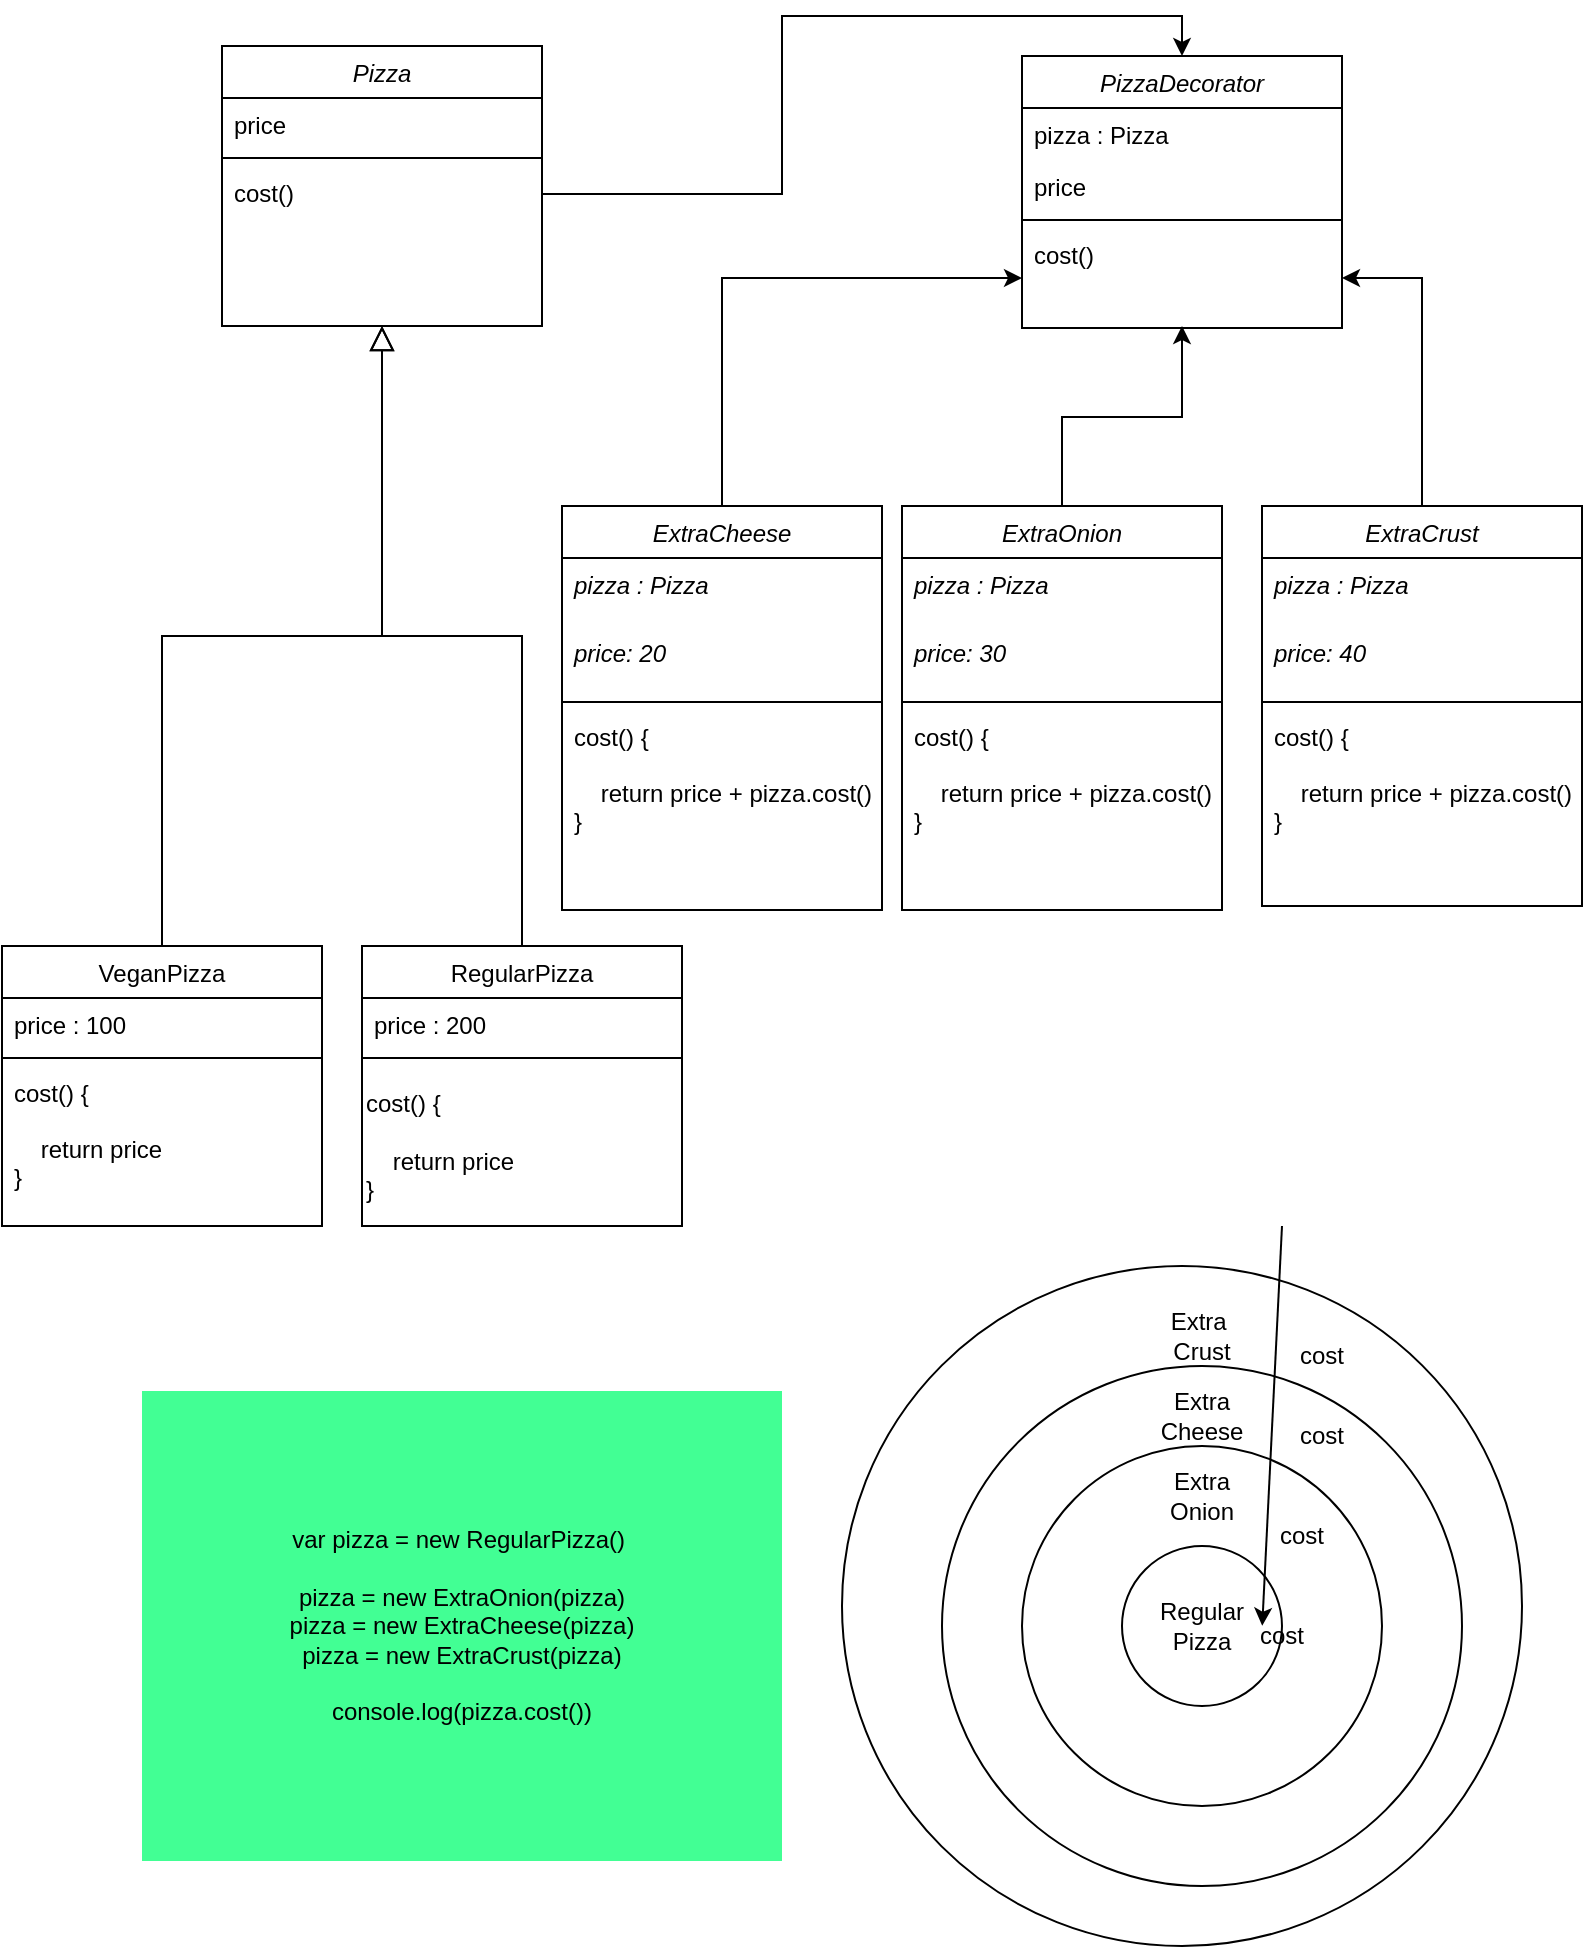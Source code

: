 <mxfile version="16.5.6" type="github">
  <diagram id="YkzmL43ZtJKFJGWKO7Qc" name="Page-1">
    <mxGraphModel dx="1422" dy="762" grid="1" gridSize="10" guides="1" tooltips="1" connect="1" arrows="1" fold="1" page="1" pageScale="1" pageWidth="850" pageHeight="1100" math="0" shadow="0">
      <root>
        <mxCell id="0" />
        <mxCell id="1" parent="0" />
        <mxCell id="GeSmKO4FbiWc6Ok3OQrn-1" value="Pizza" style="swimlane;fontStyle=2;align=center;verticalAlign=top;childLayout=stackLayout;horizontal=1;startSize=26;horizontalStack=0;resizeParent=1;resizeLast=0;collapsible=1;marginBottom=0;rounded=0;shadow=0;strokeWidth=1;" vertex="1" parent="1">
          <mxGeometry x="140" y="40" width="160" height="140" as="geometry">
            <mxRectangle x="140" y="40" width="160" height="26" as="alternateBounds" />
          </mxGeometry>
        </mxCell>
        <mxCell id="GeSmKO4FbiWc6Ok3OQrn-2" value="price" style="text;align=left;verticalAlign=top;spacingLeft=4;spacingRight=4;overflow=hidden;rotatable=0;points=[[0,0.5],[1,0.5]];portConstraint=eastwest;" vertex="1" parent="GeSmKO4FbiWc6Ok3OQrn-1">
          <mxGeometry y="26" width="160" height="26" as="geometry" />
        </mxCell>
        <mxCell id="GeSmKO4FbiWc6Ok3OQrn-5" value="" style="line;html=1;strokeWidth=1;align=left;verticalAlign=middle;spacingTop=-1;spacingLeft=3;spacingRight=3;rotatable=0;labelPosition=right;points=[];portConstraint=eastwest;" vertex="1" parent="GeSmKO4FbiWc6Ok3OQrn-1">
          <mxGeometry y="52" width="160" height="8" as="geometry" />
        </mxCell>
        <mxCell id="GeSmKO4FbiWc6Ok3OQrn-6" value="cost()" style="text;align=left;verticalAlign=top;spacingLeft=4;spacingRight=4;overflow=hidden;rotatable=0;points=[[0,0.5],[1,0.5]];portConstraint=eastwest;" vertex="1" parent="GeSmKO4FbiWc6Ok3OQrn-1">
          <mxGeometry y="60" width="160" height="28" as="geometry" />
        </mxCell>
        <mxCell id="GeSmKO4FbiWc6Ok3OQrn-7" value="VeganPizza" style="swimlane;fontStyle=0;align=center;verticalAlign=top;childLayout=stackLayout;horizontal=1;startSize=26;horizontalStack=0;resizeParent=1;resizeLast=0;collapsible=1;marginBottom=0;rounded=0;shadow=0;strokeWidth=1;" vertex="1" parent="1">
          <mxGeometry x="30" y="490" width="160" height="140" as="geometry">
            <mxRectangle x="130" y="380" width="160" height="26" as="alternateBounds" />
          </mxGeometry>
        </mxCell>
        <mxCell id="GeSmKO4FbiWc6Ok3OQrn-8" value="price : 100" style="text;align=left;verticalAlign=top;spacingLeft=4;spacingRight=4;overflow=hidden;rotatable=0;points=[[0,0.5],[1,0.5]];portConstraint=eastwest;" vertex="1" parent="GeSmKO4FbiWc6Ok3OQrn-7">
          <mxGeometry y="26" width="160" height="26" as="geometry" />
        </mxCell>
        <mxCell id="GeSmKO4FbiWc6Ok3OQrn-10" value="" style="line;html=1;strokeWidth=1;align=left;verticalAlign=middle;spacingTop=-1;spacingLeft=3;spacingRight=3;rotatable=0;labelPosition=right;points=[];portConstraint=eastwest;" vertex="1" parent="GeSmKO4FbiWc6Ok3OQrn-7">
          <mxGeometry y="52" width="160" height="8" as="geometry" />
        </mxCell>
        <mxCell id="GeSmKO4FbiWc6Ok3OQrn-11" value="cost() {&#xa;&#xa;    return price &#xa;}" style="text;align=left;verticalAlign=top;spacingLeft=4;spacingRight=4;overflow=hidden;rotatable=0;points=[[0,0.5],[1,0.5]];portConstraint=eastwest;fontStyle=0" vertex="1" parent="GeSmKO4FbiWc6Ok3OQrn-7">
          <mxGeometry y="60" width="160" height="80" as="geometry" />
        </mxCell>
        <mxCell id="GeSmKO4FbiWc6Ok3OQrn-13" value="" style="endArrow=block;endSize=10;endFill=0;shadow=0;strokeWidth=1;rounded=0;edgeStyle=elbowEdgeStyle;elbow=vertical;" edge="1" parent="1" source="GeSmKO4FbiWc6Ok3OQrn-7" target="GeSmKO4FbiWc6Ok3OQrn-1">
          <mxGeometry width="160" relative="1" as="geometry">
            <mxPoint x="120" y="123" as="sourcePoint" />
            <mxPoint x="120" y="123" as="targetPoint" />
          </mxGeometry>
        </mxCell>
        <mxCell id="GeSmKO4FbiWc6Ok3OQrn-14" value="RegularPizza" style="swimlane;fontStyle=0;align=center;verticalAlign=top;childLayout=stackLayout;horizontal=1;startSize=26;horizontalStack=0;resizeParent=1;resizeLast=0;collapsible=1;marginBottom=0;rounded=0;shadow=0;strokeWidth=1;" vertex="1" parent="1">
          <mxGeometry x="210" y="490" width="160" height="140" as="geometry">
            <mxRectangle x="340" y="380" width="170" height="26" as="alternateBounds" />
          </mxGeometry>
        </mxCell>
        <mxCell id="GeSmKO4FbiWc6Ok3OQrn-15" value="price : 200" style="text;align=left;verticalAlign=top;spacingLeft=4;spacingRight=4;overflow=hidden;rotatable=0;points=[[0,0.5],[1,0.5]];portConstraint=eastwest;" vertex="1" parent="GeSmKO4FbiWc6Ok3OQrn-14">
          <mxGeometry y="26" width="160" height="26" as="geometry" />
        </mxCell>
        <mxCell id="GeSmKO4FbiWc6Ok3OQrn-16" value="" style="line;html=1;strokeWidth=1;align=left;verticalAlign=middle;spacingTop=-1;spacingLeft=3;spacingRight=3;rotatable=0;labelPosition=right;points=[];portConstraint=eastwest;" vertex="1" parent="GeSmKO4FbiWc6Ok3OQrn-14">
          <mxGeometry y="52" width="160" height="8" as="geometry" />
        </mxCell>
        <mxCell id="GeSmKO4FbiWc6Ok3OQrn-34" value="&lt;span&gt;cost() {&lt;/span&gt;&lt;br style=&quot;padding: 0px ; margin: 0px&quot;&gt;&lt;br style=&quot;padding: 0px ; margin: 0px&quot;&gt;&lt;span&gt;&amp;nbsp;&amp;nbsp;&amp;nbsp;&amp;nbsp;return price&amp;nbsp;&lt;/span&gt;&lt;br style=&quot;padding: 0px ; margin: 0px&quot;&gt;&lt;span&gt;}&lt;/span&gt;" style="text;html=1;strokeColor=none;fillColor=none;align=left;verticalAlign=middle;whiteSpace=wrap;rounded=0;" vertex="1" parent="GeSmKO4FbiWc6Ok3OQrn-14">
          <mxGeometry y="60" width="160" height="80" as="geometry" />
        </mxCell>
        <mxCell id="GeSmKO4FbiWc6Ok3OQrn-17" value="" style="endArrow=block;endSize=10;endFill=0;shadow=0;strokeWidth=1;rounded=0;edgeStyle=elbowEdgeStyle;elbow=vertical;" edge="1" parent="1" source="GeSmKO4FbiWc6Ok3OQrn-14" target="GeSmKO4FbiWc6Ok3OQrn-1">
          <mxGeometry width="160" relative="1" as="geometry">
            <mxPoint x="130" y="293" as="sourcePoint" />
            <mxPoint x="230" y="191" as="targetPoint" />
          </mxGeometry>
        </mxCell>
        <mxCell id="GeSmKO4FbiWc6Ok3OQrn-39" value="PizzaDecorator" style="swimlane;fontStyle=2;align=center;verticalAlign=top;childLayout=stackLayout;horizontal=1;startSize=26;horizontalStack=0;resizeParent=1;resizeParentMax=0;resizeLast=0;collapsible=1;marginBottom=0;" vertex="1" parent="1">
          <mxGeometry x="540" y="45" width="160" height="136" as="geometry" />
        </mxCell>
        <mxCell id="GeSmKO4FbiWc6Ok3OQrn-40" value="pizza : Pizza " style="text;strokeColor=none;fillColor=none;align=left;verticalAlign=top;spacingLeft=4;spacingRight=4;overflow=hidden;rotatable=0;points=[[0,0.5],[1,0.5]];portConstraint=eastwest;" vertex="1" parent="GeSmKO4FbiWc6Ok3OQrn-39">
          <mxGeometry y="26" width="160" height="26" as="geometry" />
        </mxCell>
        <mxCell id="GeSmKO4FbiWc6Ok3OQrn-73" value="price" style="text;strokeColor=none;fillColor=none;align=left;verticalAlign=top;spacingLeft=4;spacingRight=4;overflow=hidden;rotatable=0;points=[[0,0.5],[1,0.5]];portConstraint=eastwest;" vertex="1" parent="GeSmKO4FbiWc6Ok3OQrn-39">
          <mxGeometry y="52" width="160" height="26" as="geometry" />
        </mxCell>
        <mxCell id="GeSmKO4FbiWc6Ok3OQrn-41" value="" style="line;strokeWidth=1;fillColor=none;align=left;verticalAlign=middle;spacingTop=-1;spacingLeft=3;spacingRight=3;rotatable=0;labelPosition=right;points=[];portConstraint=eastwest;" vertex="1" parent="GeSmKO4FbiWc6Ok3OQrn-39">
          <mxGeometry y="78" width="160" height="8" as="geometry" />
        </mxCell>
        <mxCell id="GeSmKO4FbiWc6Ok3OQrn-42" value="cost()" style="text;strokeColor=none;fillColor=none;align=left;verticalAlign=top;spacingLeft=4;spacingRight=4;overflow=hidden;rotatable=0;points=[[0,0.5],[1,0.5]];portConstraint=eastwest;" vertex="1" parent="GeSmKO4FbiWc6Ok3OQrn-39">
          <mxGeometry y="86" width="160" height="50" as="geometry" />
        </mxCell>
        <mxCell id="GeSmKO4FbiWc6Ok3OQrn-74" style="edgeStyle=orthogonalEdgeStyle;rounded=0;orthogonalLoop=1;jettySize=auto;html=1;" edge="1" parent="1" source="GeSmKO4FbiWc6Ok3OQrn-43" target="GeSmKO4FbiWc6Ok3OQrn-42">
          <mxGeometry relative="1" as="geometry" />
        </mxCell>
        <mxCell id="GeSmKO4FbiWc6Ok3OQrn-43" value="ExtraCheese" style="swimlane;fontStyle=2;align=center;verticalAlign=top;childLayout=stackLayout;horizontal=1;startSize=26;horizontalStack=0;resizeParent=1;resizeParentMax=0;resizeLast=0;collapsible=1;marginBottom=0;" vertex="1" parent="1">
          <mxGeometry x="310" y="270" width="160" height="202" as="geometry" />
        </mxCell>
        <mxCell id="GeSmKO4FbiWc6Ok3OQrn-44" value="pizza : Pizza" style="text;strokeColor=none;fillColor=none;align=left;verticalAlign=top;spacingLeft=4;spacingRight=4;overflow=hidden;rotatable=0;points=[[0,0.5],[1,0.5]];portConstraint=eastwest;fontStyle=2" vertex="1" parent="GeSmKO4FbiWc6Ok3OQrn-43">
          <mxGeometry y="26" width="160" height="34" as="geometry" />
        </mxCell>
        <mxCell id="GeSmKO4FbiWc6Ok3OQrn-61" value="price: 20" style="text;strokeColor=none;fillColor=none;align=left;verticalAlign=top;spacingLeft=4;spacingRight=4;overflow=hidden;rotatable=0;points=[[0,0.5],[1,0.5]];portConstraint=eastwest;fontStyle=2" vertex="1" parent="GeSmKO4FbiWc6Ok3OQrn-43">
          <mxGeometry y="60" width="160" height="34" as="geometry" />
        </mxCell>
        <mxCell id="GeSmKO4FbiWc6Ok3OQrn-45" value="" style="line;strokeWidth=1;fillColor=none;align=left;verticalAlign=middle;spacingTop=-1;spacingLeft=3;spacingRight=3;rotatable=0;labelPosition=right;points=[];portConstraint=eastwest;" vertex="1" parent="GeSmKO4FbiWc6Ok3OQrn-43">
          <mxGeometry y="94" width="160" height="8" as="geometry" />
        </mxCell>
        <mxCell id="GeSmKO4FbiWc6Ok3OQrn-46" value="cost() {&#xa;&#xa;    return price + pizza.cost() &#xa;}" style="text;strokeColor=none;fillColor=none;align=left;verticalAlign=top;spacingLeft=4;spacingRight=4;overflow=hidden;rotatable=0;points=[[0,0.5],[1,0.5]];portConstraint=eastwest;" vertex="1" parent="GeSmKO4FbiWc6Ok3OQrn-43">
          <mxGeometry y="102" width="160" height="100" as="geometry" />
        </mxCell>
        <mxCell id="GeSmKO4FbiWc6Ok3OQrn-76" style="edgeStyle=orthogonalEdgeStyle;rounded=0;orthogonalLoop=1;jettySize=auto;html=1;entryX=0.5;entryY=0.98;entryDx=0;entryDy=0;entryPerimeter=0;" edge="1" parent="1" source="GeSmKO4FbiWc6Ok3OQrn-62" target="GeSmKO4FbiWc6Ok3OQrn-42">
          <mxGeometry relative="1" as="geometry" />
        </mxCell>
        <mxCell id="GeSmKO4FbiWc6Ok3OQrn-62" value="ExtraOnion" style="swimlane;fontStyle=2;align=center;verticalAlign=top;childLayout=stackLayout;horizontal=1;startSize=26;horizontalStack=0;resizeParent=1;resizeParentMax=0;resizeLast=0;collapsible=1;marginBottom=0;" vertex="1" parent="1">
          <mxGeometry x="480" y="270" width="160" height="202" as="geometry" />
        </mxCell>
        <mxCell id="GeSmKO4FbiWc6Ok3OQrn-63" value="pizza : Pizza" style="text;strokeColor=none;fillColor=none;align=left;verticalAlign=top;spacingLeft=4;spacingRight=4;overflow=hidden;rotatable=0;points=[[0,0.5],[1,0.5]];portConstraint=eastwest;fontStyle=2" vertex="1" parent="GeSmKO4FbiWc6Ok3OQrn-62">
          <mxGeometry y="26" width="160" height="34" as="geometry" />
        </mxCell>
        <mxCell id="GeSmKO4FbiWc6Ok3OQrn-64" value="price: 30" style="text;strokeColor=none;fillColor=none;align=left;verticalAlign=top;spacingLeft=4;spacingRight=4;overflow=hidden;rotatable=0;points=[[0,0.5],[1,0.5]];portConstraint=eastwest;fontStyle=2" vertex="1" parent="GeSmKO4FbiWc6Ok3OQrn-62">
          <mxGeometry y="60" width="160" height="34" as="geometry" />
        </mxCell>
        <mxCell id="GeSmKO4FbiWc6Ok3OQrn-65" value="" style="line;strokeWidth=1;fillColor=none;align=left;verticalAlign=middle;spacingTop=-1;spacingLeft=3;spacingRight=3;rotatable=0;labelPosition=right;points=[];portConstraint=eastwest;" vertex="1" parent="GeSmKO4FbiWc6Ok3OQrn-62">
          <mxGeometry y="94" width="160" height="8" as="geometry" />
        </mxCell>
        <mxCell id="GeSmKO4FbiWc6Ok3OQrn-66" value="cost() {&#xa;&#xa;    return price + pizza.cost()&#xa;}" style="text;strokeColor=none;fillColor=none;align=left;verticalAlign=top;spacingLeft=4;spacingRight=4;overflow=hidden;rotatable=0;points=[[0,0.5],[1,0.5]];portConstraint=eastwest;" vertex="1" parent="GeSmKO4FbiWc6Ok3OQrn-62">
          <mxGeometry y="102" width="160" height="100" as="geometry" />
        </mxCell>
        <mxCell id="GeSmKO4FbiWc6Ok3OQrn-77" style="edgeStyle=orthogonalEdgeStyle;rounded=0;orthogonalLoop=1;jettySize=auto;html=1;entryX=1;entryY=0.5;entryDx=0;entryDy=0;" edge="1" parent="1" source="GeSmKO4FbiWc6Ok3OQrn-67" target="GeSmKO4FbiWc6Ok3OQrn-42">
          <mxGeometry relative="1" as="geometry" />
        </mxCell>
        <mxCell id="GeSmKO4FbiWc6Ok3OQrn-67" value="ExtraCrust" style="swimlane;fontStyle=2;align=center;verticalAlign=top;childLayout=stackLayout;horizontal=1;startSize=26;horizontalStack=0;resizeParent=1;resizeParentMax=0;resizeLast=0;collapsible=1;marginBottom=0;" vertex="1" parent="1">
          <mxGeometry x="660" y="270" width="160" height="200" as="geometry" />
        </mxCell>
        <mxCell id="GeSmKO4FbiWc6Ok3OQrn-68" value="pizza : Pizza" style="text;strokeColor=none;fillColor=none;align=left;verticalAlign=top;spacingLeft=4;spacingRight=4;overflow=hidden;rotatable=0;points=[[0,0.5],[1,0.5]];portConstraint=eastwest;fontStyle=2" vertex="1" parent="GeSmKO4FbiWc6Ok3OQrn-67">
          <mxGeometry y="26" width="160" height="34" as="geometry" />
        </mxCell>
        <mxCell id="GeSmKO4FbiWc6Ok3OQrn-69" value="price: 40" style="text;strokeColor=none;fillColor=none;align=left;verticalAlign=top;spacingLeft=4;spacingRight=4;overflow=hidden;rotatable=0;points=[[0,0.5],[1,0.5]];portConstraint=eastwest;fontStyle=2" vertex="1" parent="GeSmKO4FbiWc6Ok3OQrn-67">
          <mxGeometry y="60" width="160" height="34" as="geometry" />
        </mxCell>
        <mxCell id="GeSmKO4FbiWc6Ok3OQrn-70" value="" style="line;strokeWidth=1;fillColor=none;align=left;verticalAlign=middle;spacingTop=-1;spacingLeft=3;spacingRight=3;rotatable=0;labelPosition=right;points=[];portConstraint=eastwest;" vertex="1" parent="GeSmKO4FbiWc6Ok3OQrn-67">
          <mxGeometry y="94" width="160" height="8" as="geometry" />
        </mxCell>
        <mxCell id="GeSmKO4FbiWc6Ok3OQrn-71" value="cost() {&#xa;&#xa;    return price + pizza.cost()&#xa;}" style="text;strokeColor=none;fillColor=none;align=left;verticalAlign=top;spacingLeft=4;spacingRight=4;overflow=hidden;rotatable=0;points=[[0,0.5],[1,0.5]];portConstraint=eastwest;" vertex="1" parent="GeSmKO4FbiWc6Ok3OQrn-67">
          <mxGeometry y="102" width="160" height="98" as="geometry" />
        </mxCell>
        <mxCell id="GeSmKO4FbiWc6Ok3OQrn-72" style="edgeStyle=orthogonalEdgeStyle;rounded=0;orthogonalLoop=1;jettySize=auto;html=1;entryX=0.5;entryY=0;entryDx=0;entryDy=0;" edge="1" parent="1" source="GeSmKO4FbiWc6Ok3OQrn-6" target="GeSmKO4FbiWc6Ok3OQrn-39">
          <mxGeometry relative="1" as="geometry" />
        </mxCell>
        <mxCell id="GeSmKO4FbiWc6Ok3OQrn-78" value="Regular&lt;br&gt;Pizza" style="ellipse;whiteSpace=wrap;html=1;aspect=fixed;fillColor=none;" vertex="1" parent="1">
          <mxGeometry x="590" y="790" width="80" height="80" as="geometry" />
        </mxCell>
        <mxCell id="GeSmKO4FbiWc6Ok3OQrn-79" value="" style="ellipse;whiteSpace=wrap;html=1;aspect=fixed;fillColor=none;" vertex="1" parent="1">
          <mxGeometry x="540" y="740" width="180" height="180" as="geometry" />
        </mxCell>
        <mxCell id="GeSmKO4FbiWc6Ok3OQrn-80" value="Extra&lt;br&gt;Onion" style="text;html=1;strokeColor=none;fillColor=none;align=center;verticalAlign=middle;whiteSpace=wrap;rounded=0;" vertex="1" parent="1">
          <mxGeometry x="600" y="750" width="60" height="30" as="geometry" />
        </mxCell>
        <mxCell id="GeSmKO4FbiWc6Ok3OQrn-81" value="" style="ellipse;whiteSpace=wrap;html=1;aspect=fixed;fillColor=none;" vertex="1" parent="1">
          <mxGeometry x="500" y="700" width="260" height="260" as="geometry" />
        </mxCell>
        <mxCell id="GeSmKO4FbiWc6Ok3OQrn-82" value="Extra&lt;br&gt;Cheese" style="text;html=1;strokeColor=none;fillColor=none;align=center;verticalAlign=middle;whiteSpace=wrap;rounded=0;" vertex="1" parent="1">
          <mxGeometry x="600" y="710" width="60" height="30" as="geometry" />
        </mxCell>
        <mxCell id="GeSmKO4FbiWc6Ok3OQrn-83" value="" style="ellipse;whiteSpace=wrap;html=1;aspect=fixed;fillColor=none;" vertex="1" parent="1">
          <mxGeometry x="450" y="650" width="340" height="340" as="geometry" />
        </mxCell>
        <mxCell id="GeSmKO4FbiWc6Ok3OQrn-84" value="Extra&amp;nbsp;&lt;br&gt;Crust" style="text;html=1;strokeColor=none;fillColor=none;align=center;verticalAlign=middle;whiteSpace=wrap;rounded=0;" vertex="1" parent="1">
          <mxGeometry x="600" y="670" width="60" height="30" as="geometry" />
        </mxCell>
        <mxCell id="GeSmKO4FbiWc6Ok3OQrn-85" value="" style="endArrow=classic;html=1;rounded=0;entryX=0.618;entryY=0.529;entryDx=0;entryDy=0;entryPerimeter=0;" edge="1" parent="1" target="GeSmKO4FbiWc6Ok3OQrn-83">
          <mxGeometry width="50" height="50" relative="1" as="geometry">
            <mxPoint x="670" y="630" as="sourcePoint" />
            <mxPoint x="500" y="670" as="targetPoint" />
          </mxGeometry>
        </mxCell>
        <mxCell id="GeSmKO4FbiWc6Ok3OQrn-86" value="cost" style="text;html=1;strokeColor=none;fillColor=none;align=center;verticalAlign=middle;whiteSpace=wrap;rounded=0;" vertex="1" parent="1">
          <mxGeometry x="660" y="680" width="60" height="30" as="geometry" />
        </mxCell>
        <mxCell id="GeSmKO4FbiWc6Ok3OQrn-87" value="cost" style="text;html=1;strokeColor=none;fillColor=none;align=center;verticalAlign=middle;whiteSpace=wrap;rounded=0;" vertex="1" parent="1">
          <mxGeometry x="650" y="770" width="60" height="30" as="geometry" />
        </mxCell>
        <mxCell id="GeSmKO4FbiWc6Ok3OQrn-88" value="cost" style="text;html=1;strokeColor=none;fillColor=none;align=center;verticalAlign=middle;whiteSpace=wrap;rounded=0;" vertex="1" parent="1">
          <mxGeometry x="660" y="720" width="60" height="30" as="geometry" />
        </mxCell>
        <mxCell id="GeSmKO4FbiWc6Ok3OQrn-89" value="cost" style="text;html=1;strokeColor=none;fillColor=none;align=center;verticalAlign=middle;whiteSpace=wrap;rounded=0;" vertex="1" parent="1">
          <mxGeometry x="640" y="820" width="60" height="30" as="geometry" />
        </mxCell>
        <mxCell id="GeSmKO4FbiWc6Ok3OQrn-90" value="&lt;div&gt;&lt;span&gt;var pizza = new RegularPizza()&amp;nbsp;&lt;/span&gt;&lt;/div&gt;&lt;div&gt;&lt;br&gt;&lt;/div&gt;&lt;div&gt;&lt;span&gt;pizza = new ExtraOnion(pizza)&lt;/span&gt;&lt;/div&gt;&lt;div&gt;&lt;span&gt;pizza = new ExtraCheese(pizza)&lt;/span&gt;&lt;/div&gt;&lt;div&gt;&lt;span&gt;pizza = new ExtraCrust(pizza)&lt;/span&gt;&lt;/div&gt;&lt;div&gt;&lt;br&gt;&lt;/div&gt;&lt;div&gt;&lt;span&gt;console.log(pizza.cost())&lt;/span&gt;&lt;/div&gt;" style="text;html=1;strokeColor=none;fillColor=#42FF94;align=center;verticalAlign=middle;whiteSpace=wrap;rounded=0;" vertex="1" parent="1">
          <mxGeometry x="100" y="712.5" width="320" height="235" as="geometry" />
        </mxCell>
      </root>
    </mxGraphModel>
  </diagram>
</mxfile>
